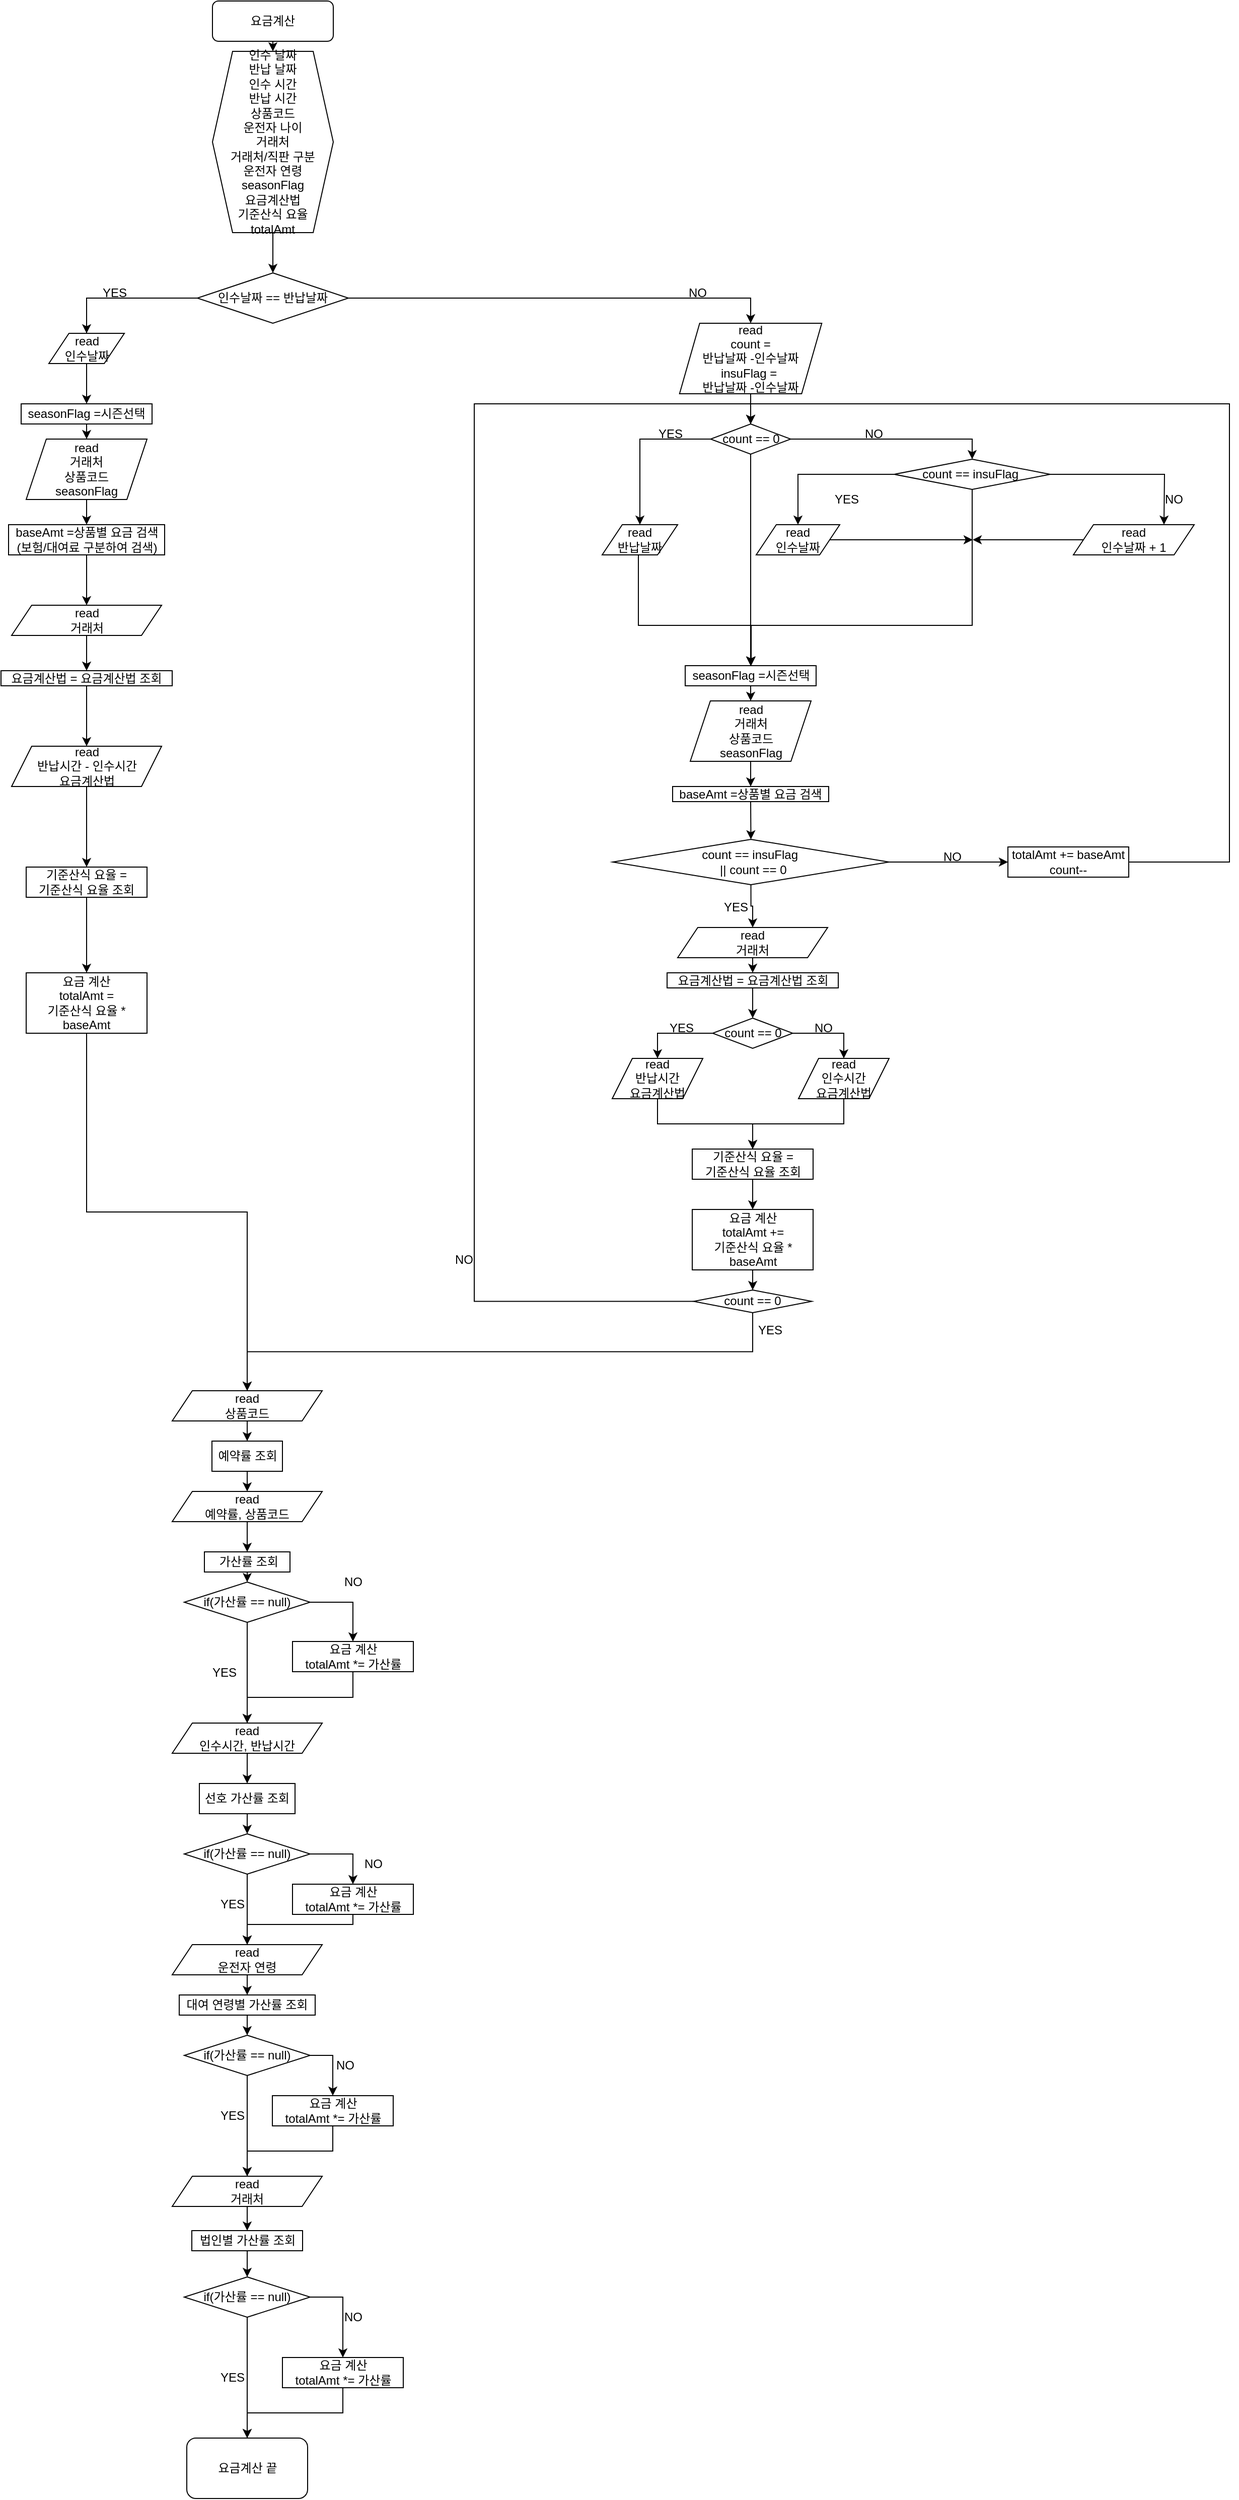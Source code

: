 <mxfile version="14.6.9" type="github">
  <diagram id="C5RBs43oDa-KdzZeNtuy" name="Page-1">
    <mxGraphModel dx="1422" dy="762" grid="1" gridSize="10" guides="1" tooltips="1" connect="1" arrows="1" fold="1" page="1" pageScale="1" pageWidth="827" pageHeight="1169" math="0" shadow="0">
      <root>
        <mxCell id="WIyWlLk6GJQsqaUBKTNV-0" />
        <mxCell id="WIyWlLk6GJQsqaUBKTNV-1" parent="WIyWlLk6GJQsqaUBKTNV-0" />
        <mxCell id="CEHg5lTLm4kWdgyplVmB-1" style="edgeStyle=orthogonalEdgeStyle;rounded=0;orthogonalLoop=1;jettySize=auto;html=1;exitX=0.5;exitY=1;exitDx=0;exitDy=0;entryX=0.5;entryY=0;entryDx=0;entryDy=0;" parent="WIyWlLk6GJQsqaUBKTNV-1" source="WIyWlLk6GJQsqaUBKTNV-3" target="CEHg5lTLm4kWdgyplVmB-0" edge="1">
          <mxGeometry relative="1" as="geometry" />
        </mxCell>
        <mxCell id="WIyWlLk6GJQsqaUBKTNV-3" value="요금계산" style="rounded=1;whiteSpace=wrap;html=1;fontSize=12;glass=0;strokeWidth=1;shadow=0;" parent="WIyWlLk6GJQsqaUBKTNV-1" vertex="1">
          <mxGeometry x="330" y="80" width="120" height="40" as="geometry" />
        </mxCell>
        <mxCell id="CEHg5lTLm4kWdgyplVmB-4" style="edgeStyle=orthogonalEdgeStyle;rounded=0;orthogonalLoop=1;jettySize=auto;html=1;exitX=0.5;exitY=1;exitDx=0;exitDy=0;entryX=0.5;entryY=0;entryDx=0;entryDy=0;" parent="WIyWlLk6GJQsqaUBKTNV-1" source="CEHg5lTLm4kWdgyplVmB-0" target="CEHg5lTLm4kWdgyplVmB-3" edge="1">
          <mxGeometry relative="1" as="geometry" />
        </mxCell>
        <mxCell id="CEHg5lTLm4kWdgyplVmB-0" value="인수 날짜&lt;br&gt;반납 날짜&lt;br&gt;인수 시간&lt;br&gt;반납 시간&lt;br&gt;상품코드&lt;br&gt;운전자 나이&lt;br&gt;거래처&lt;br&gt;거래처/직판 구분&lt;br&gt;운전자 연령&lt;br&gt;seasonFlag&lt;br&gt;요금계산법&lt;br&gt;기준산식 요율&lt;br&gt;totalAmt" style="shape=hexagon;perimeter=hexagonPerimeter2;whiteSpace=wrap;html=1;fixedSize=1;" parent="WIyWlLk6GJQsqaUBKTNV-1" vertex="1">
          <mxGeometry x="330" y="130" width="120" height="180" as="geometry" />
        </mxCell>
        <mxCell id="CEHg5lTLm4kWdgyplVmB-15" style="edgeStyle=orthogonalEdgeStyle;rounded=0;orthogonalLoop=1;jettySize=auto;html=1;exitX=0;exitY=0.5;exitDx=0;exitDy=0;entryX=0.5;entryY=0;entryDx=0;entryDy=0;" parent="WIyWlLk6GJQsqaUBKTNV-1" source="CEHg5lTLm4kWdgyplVmB-3" target="CEHg5lTLm4kWdgyplVmB-12" edge="1">
          <mxGeometry relative="1" as="geometry">
            <mxPoint x="210" y="420" as="targetPoint" />
            <Array as="points">
              <mxPoint x="205" y="375" />
              <mxPoint x="205" y="430" />
            </Array>
          </mxGeometry>
        </mxCell>
        <mxCell id="CEHg5lTLm4kWdgyplVmB-105" style="edgeStyle=orthogonalEdgeStyle;rounded=0;orthogonalLoop=1;jettySize=auto;html=1;exitX=0;exitY=0.5;exitDx=0;exitDy=0;entryX=0.5;entryY=0;entryDx=0;entryDy=0;" parent="WIyWlLk6GJQsqaUBKTNV-1" source="CEHg5lTLm4kWdgyplVmB-3" target="CEHg5lTLm4kWdgyplVmB-12" edge="1">
          <mxGeometry relative="1" as="geometry" />
        </mxCell>
        <mxCell id="CEHg5lTLm4kWdgyplVmB-236" style="edgeStyle=orthogonalEdgeStyle;rounded=0;orthogonalLoop=1;jettySize=auto;html=1;exitX=1;exitY=0.5;exitDx=0;exitDy=0;entryX=0.5;entryY=0;entryDx=0;entryDy=0;" parent="WIyWlLk6GJQsqaUBKTNV-1" source="CEHg5lTLm4kWdgyplVmB-3" target="CEHg5lTLm4kWdgyplVmB-111" edge="1">
          <mxGeometry relative="1" as="geometry" />
        </mxCell>
        <mxCell id="CEHg5lTLm4kWdgyplVmB-3" value="인수날짜 == 반납날짜" style="rhombus;whiteSpace=wrap;html=1;" parent="WIyWlLk6GJQsqaUBKTNV-1" vertex="1">
          <mxGeometry x="315" y="350" width="150" height="50" as="geometry" />
        </mxCell>
        <mxCell id="CEHg5lTLm4kWdgyplVmB-11" style="edgeStyle=orthogonalEdgeStyle;rounded=0;orthogonalLoop=1;jettySize=auto;html=1;exitX=0.5;exitY=1;exitDx=0;exitDy=0;entryX=0.5;entryY=0;entryDx=0;entryDy=0;" parent="WIyWlLk6GJQsqaUBKTNV-1" source="CEHg5lTLm4kWdgyplVmB-7" target="CEHg5lTLm4kWdgyplVmB-8" edge="1">
          <mxGeometry relative="1" as="geometry" />
        </mxCell>
        <mxCell id="CEHg5lTLm4kWdgyplVmB-7" value="read&lt;br&gt;거래처&lt;br&gt;상품코드&lt;br&gt;seasonFlag" style="shape=parallelogram;perimeter=parallelogramPerimeter;whiteSpace=wrap;html=1;fixedSize=1;" parent="WIyWlLk6GJQsqaUBKTNV-1" vertex="1">
          <mxGeometry x="145" y="515" width="120" height="60" as="geometry" />
        </mxCell>
        <mxCell id="CEHg5lTLm4kWdgyplVmB-23" style="edgeStyle=orthogonalEdgeStyle;rounded=0;orthogonalLoop=1;jettySize=auto;html=1;exitX=0.5;exitY=1;exitDx=0;exitDy=0;entryX=0.5;entryY=0;entryDx=0;entryDy=0;" parent="WIyWlLk6GJQsqaUBKTNV-1" source="CEHg5lTLm4kWdgyplVmB-8" target="CEHg5lTLm4kWdgyplVmB-21" edge="1">
          <mxGeometry relative="1" as="geometry" />
        </mxCell>
        <mxCell id="CEHg5lTLm4kWdgyplVmB-8" value="baseAmt =상품별 요금 검색(보험/대여료 구분하여 검색)" style="rounded=0;whiteSpace=wrap;html=1;" parent="WIyWlLk6GJQsqaUBKTNV-1" vertex="1">
          <mxGeometry x="127.5" y="600" width="155" height="30" as="geometry" />
        </mxCell>
        <mxCell id="CEHg5lTLm4kWdgyplVmB-16" style="edgeStyle=orthogonalEdgeStyle;rounded=0;orthogonalLoop=1;jettySize=auto;html=1;exitX=0.5;exitY=1;exitDx=0;exitDy=0;entryX=0.5;entryY=0;entryDx=0;entryDy=0;" parent="WIyWlLk6GJQsqaUBKTNV-1" source="CEHg5lTLm4kWdgyplVmB-12" target="CEHg5lTLm4kWdgyplVmB-13" edge="1">
          <mxGeometry relative="1" as="geometry" />
        </mxCell>
        <mxCell id="CEHg5lTLm4kWdgyplVmB-12" value="read&lt;br&gt;인수날짜" style="shape=parallelogram;perimeter=parallelogramPerimeter;whiteSpace=wrap;html=1;fixedSize=1;" parent="WIyWlLk6GJQsqaUBKTNV-1" vertex="1">
          <mxGeometry x="167.5" y="410" width="75" height="30" as="geometry" />
        </mxCell>
        <mxCell id="CEHg5lTLm4kWdgyplVmB-17" style="edgeStyle=orthogonalEdgeStyle;rounded=0;orthogonalLoop=1;jettySize=auto;html=1;exitX=0.5;exitY=1;exitDx=0;exitDy=0;entryX=0.5;entryY=0;entryDx=0;entryDy=0;" parent="WIyWlLk6GJQsqaUBKTNV-1" source="CEHg5lTLm4kWdgyplVmB-13" target="CEHg5lTLm4kWdgyplVmB-7" edge="1">
          <mxGeometry relative="1" as="geometry" />
        </mxCell>
        <mxCell id="CEHg5lTLm4kWdgyplVmB-13" value="seasonFlag =시즌선택" style="rounded=0;whiteSpace=wrap;html=1;" parent="WIyWlLk6GJQsqaUBKTNV-1" vertex="1">
          <mxGeometry x="140" y="480" width="130" height="20" as="geometry" />
        </mxCell>
        <mxCell id="CEHg5lTLm4kWdgyplVmB-18" value="YES" style="text;html=1;strokeColor=none;fillColor=none;align=center;verticalAlign=middle;whiteSpace=wrap;rounded=0;" parent="WIyWlLk6GJQsqaUBKTNV-1" vertex="1">
          <mxGeometry x="212.5" y="360" width="40" height="20" as="geometry" />
        </mxCell>
        <mxCell id="CEHg5lTLm4kWdgyplVmB-28" style="edgeStyle=orthogonalEdgeStyle;rounded=0;orthogonalLoop=1;jettySize=auto;html=1;exitX=0.5;exitY=1;exitDx=0;exitDy=0;entryX=0.5;entryY=0;entryDx=0;entryDy=0;" parent="WIyWlLk6GJQsqaUBKTNV-1" source="CEHg5lTLm4kWdgyplVmB-20" target="CEHg5lTLm4kWdgyplVmB-27" edge="1">
          <mxGeometry relative="1" as="geometry" />
        </mxCell>
        <mxCell id="CEHg5lTLm4kWdgyplVmB-20" value="read&lt;br&gt;반납시간 - 인수시간&lt;br&gt;요금계산법" style="shape=parallelogram;perimeter=parallelogramPerimeter;whiteSpace=wrap;html=1;fixedSize=1;" parent="WIyWlLk6GJQsqaUBKTNV-1" vertex="1">
          <mxGeometry x="130.5" y="820" width="149" height="40" as="geometry" />
        </mxCell>
        <mxCell id="CEHg5lTLm4kWdgyplVmB-25" style="edgeStyle=orthogonalEdgeStyle;rounded=0;orthogonalLoop=1;jettySize=auto;html=1;exitX=0.5;exitY=1;exitDx=0;exitDy=0;entryX=0.5;entryY=0;entryDx=0;entryDy=0;" parent="WIyWlLk6GJQsqaUBKTNV-1" source="CEHg5lTLm4kWdgyplVmB-21" target="CEHg5lTLm4kWdgyplVmB-22" edge="1">
          <mxGeometry relative="1" as="geometry" />
        </mxCell>
        <mxCell id="CEHg5lTLm4kWdgyplVmB-21" value="read&lt;br&gt;거래처" style="shape=parallelogram;perimeter=parallelogramPerimeter;whiteSpace=wrap;html=1;fixedSize=1;" parent="WIyWlLk6GJQsqaUBKTNV-1" vertex="1">
          <mxGeometry x="130.5" y="680" width="149" height="30" as="geometry" />
        </mxCell>
        <mxCell id="CEHg5lTLm4kWdgyplVmB-26" style="edgeStyle=orthogonalEdgeStyle;rounded=0;orthogonalLoop=1;jettySize=auto;html=1;exitX=0.5;exitY=1;exitDx=0;exitDy=0;entryX=0.5;entryY=0;entryDx=0;entryDy=0;" parent="WIyWlLk6GJQsqaUBKTNV-1" source="CEHg5lTLm4kWdgyplVmB-22" target="CEHg5lTLm4kWdgyplVmB-20" edge="1">
          <mxGeometry relative="1" as="geometry" />
        </mxCell>
        <mxCell id="CEHg5lTLm4kWdgyplVmB-22" value="요금계산법 = 요금계산법 조회" style="rounded=0;whiteSpace=wrap;html=1;" parent="WIyWlLk6GJQsqaUBKTNV-1" vertex="1">
          <mxGeometry x="120" y="745" width="170" height="15" as="geometry" />
        </mxCell>
        <mxCell id="CEHg5lTLm4kWdgyplVmB-30" style="edgeStyle=orthogonalEdgeStyle;rounded=0;orthogonalLoop=1;jettySize=auto;html=1;exitX=0.5;exitY=1;exitDx=0;exitDy=0;entryX=0.5;entryY=0;entryDx=0;entryDy=0;" parent="WIyWlLk6GJQsqaUBKTNV-1" source="CEHg5lTLm4kWdgyplVmB-27" target="CEHg5lTLm4kWdgyplVmB-29" edge="1">
          <mxGeometry relative="1" as="geometry" />
        </mxCell>
        <mxCell id="CEHg5lTLm4kWdgyplVmB-27" value="기준산식 요율 = &lt;br&gt;기준산식 요율 조회" style="rounded=0;whiteSpace=wrap;html=1;" parent="WIyWlLk6GJQsqaUBKTNV-1" vertex="1">
          <mxGeometry x="145" y="940" width="120" height="30" as="geometry" />
        </mxCell>
        <mxCell id="CEHg5lTLm4kWdgyplVmB-240" style="edgeStyle=orthogonalEdgeStyle;rounded=0;orthogonalLoop=1;jettySize=auto;html=1;exitX=0.5;exitY=1;exitDx=0;exitDy=0;entryX=0.5;entryY=0;entryDx=0;entryDy=0;" parent="WIyWlLk6GJQsqaUBKTNV-1" source="CEHg5lTLm4kWdgyplVmB-29" target="CEHg5lTLm4kWdgyplVmB-184" edge="1">
          <mxGeometry relative="1" as="geometry" />
        </mxCell>
        <mxCell id="CEHg5lTLm4kWdgyplVmB-29" value="요금 계산&lt;br&gt;totalAmt =&lt;br&gt;기준산식 요율 * baseAmt" style="rounded=0;whiteSpace=wrap;html=1;" parent="WIyWlLk6GJQsqaUBKTNV-1" vertex="1">
          <mxGeometry x="145" y="1045" width="120" height="60" as="geometry" />
        </mxCell>
        <mxCell id="CEHg5lTLm4kWdgyplVmB-106" style="edgeStyle=orthogonalEdgeStyle;rounded=0;orthogonalLoop=1;jettySize=auto;html=1;exitX=0.5;exitY=1;exitDx=0;exitDy=0;entryX=0.5;entryY=0;entryDx=0;entryDy=0;" parent="WIyWlLk6GJQsqaUBKTNV-1" source="CEHg5lTLm4kWdgyplVmB-107" target="CEHg5lTLm4kWdgyplVmB-109" edge="1">
          <mxGeometry relative="1" as="geometry" />
        </mxCell>
        <mxCell id="CEHg5lTLm4kWdgyplVmB-107" value="read&lt;br&gt;거래처&lt;br&gt;상품코드&lt;br&gt;seasonFlag" style="shape=parallelogram;perimeter=parallelogramPerimeter;whiteSpace=wrap;html=1;fixedSize=1;" parent="WIyWlLk6GJQsqaUBKTNV-1" vertex="1">
          <mxGeometry x="804.5" y="775" width="120" height="60" as="geometry" />
        </mxCell>
        <mxCell id="CEHg5lTLm4kWdgyplVmB-153" style="edgeStyle=orthogonalEdgeStyle;rounded=0;orthogonalLoop=1;jettySize=auto;html=1;exitX=0.5;exitY=1;exitDx=0;exitDy=0;entryX=0.5;entryY=0;entryDx=0;entryDy=0;" parent="WIyWlLk6GJQsqaUBKTNV-1" source="CEHg5lTLm4kWdgyplVmB-109" target="CEHg5lTLm4kWdgyplVmB-152" edge="1">
          <mxGeometry relative="1" as="geometry" />
        </mxCell>
        <mxCell id="CEHg5lTLm4kWdgyplVmB-109" value="baseAmt =상품별 요금 검색&lt;br&gt;" style="rounded=0;whiteSpace=wrap;html=1;" parent="WIyWlLk6GJQsqaUBKTNV-1" vertex="1">
          <mxGeometry x="787" y="860" width="155" height="15" as="geometry" />
        </mxCell>
        <mxCell id="CEHg5lTLm4kWdgyplVmB-110" style="edgeStyle=orthogonalEdgeStyle;rounded=0;orthogonalLoop=1;jettySize=auto;html=1;exitX=0.5;exitY=1;exitDx=0;exitDy=0;entryX=0.5;entryY=0;entryDx=0;entryDy=0;startArrow=none;" parent="WIyWlLk6GJQsqaUBKTNV-1" source="CEHg5lTLm4kWdgyplVmB-124" target="CEHg5lTLm4kWdgyplVmB-113" edge="1">
          <mxGeometry relative="1" as="geometry" />
        </mxCell>
        <mxCell id="CEHg5lTLm4kWdgyplVmB-125" style="edgeStyle=orthogonalEdgeStyle;rounded=0;orthogonalLoop=1;jettySize=auto;html=1;exitX=0.5;exitY=1;exitDx=0;exitDy=0;entryX=0.5;entryY=0;entryDx=0;entryDy=0;" parent="WIyWlLk6GJQsqaUBKTNV-1" source="CEHg5lTLm4kWdgyplVmB-111" target="CEHg5lTLm4kWdgyplVmB-124" edge="1">
          <mxGeometry relative="1" as="geometry" />
        </mxCell>
        <mxCell id="CEHg5lTLm4kWdgyplVmB-111" value="read&lt;br&gt;count =&lt;br&gt;반납날짜 -인수날짜&lt;br&gt;insuFlag =&amp;nbsp;&lt;br&gt;반납날짜 -인수날짜" style="shape=parallelogram;perimeter=parallelogramPerimeter;whiteSpace=wrap;html=1;fixedSize=1;" parent="WIyWlLk6GJQsqaUBKTNV-1" vertex="1">
          <mxGeometry x="793.88" y="400" width="141.25" height="70" as="geometry" />
        </mxCell>
        <mxCell id="CEHg5lTLm4kWdgyplVmB-112" style="edgeStyle=orthogonalEdgeStyle;rounded=0;orthogonalLoop=1;jettySize=auto;html=1;exitX=0.5;exitY=1;exitDx=0;exitDy=0;entryX=0.5;entryY=0;entryDx=0;entryDy=0;" parent="WIyWlLk6GJQsqaUBKTNV-1" source="CEHg5lTLm4kWdgyplVmB-113" target="CEHg5lTLm4kWdgyplVmB-107" edge="1">
          <mxGeometry relative="1" as="geometry" />
        </mxCell>
        <mxCell id="CEHg5lTLm4kWdgyplVmB-113" value="seasonFlag =시즌선택" style="rounded=0;whiteSpace=wrap;html=1;" parent="WIyWlLk6GJQsqaUBKTNV-1" vertex="1">
          <mxGeometry x="799.5" y="740" width="130" height="20" as="geometry" />
        </mxCell>
        <mxCell id="CEHg5lTLm4kWdgyplVmB-116" style="edgeStyle=orthogonalEdgeStyle;rounded=0;orthogonalLoop=1;jettySize=auto;html=1;exitX=0.5;exitY=1;exitDx=0;exitDy=0;entryX=0.5;entryY=0;entryDx=0;entryDy=0;" parent="WIyWlLk6GJQsqaUBKTNV-1" source="CEHg5lTLm4kWdgyplVmB-117" target="CEHg5lTLm4kWdgyplVmB-119" edge="1">
          <mxGeometry relative="1" as="geometry" />
        </mxCell>
        <mxCell id="CEHg5lTLm4kWdgyplVmB-117" value="read&lt;br&gt;거래처" style="shape=parallelogram;perimeter=parallelogramPerimeter;whiteSpace=wrap;html=1;fixedSize=1;" parent="WIyWlLk6GJQsqaUBKTNV-1" vertex="1">
          <mxGeometry x="792.01" y="1000" width="149" height="30" as="geometry" />
        </mxCell>
        <mxCell id="CEHg5lTLm4kWdgyplVmB-162" style="edgeStyle=orthogonalEdgeStyle;rounded=0;orthogonalLoop=1;jettySize=auto;html=1;exitX=0.5;exitY=1;exitDx=0;exitDy=0;entryX=0.5;entryY=0;entryDx=0;entryDy=0;" parent="WIyWlLk6GJQsqaUBKTNV-1" source="CEHg5lTLm4kWdgyplVmB-119" target="CEHg5lTLm4kWdgyplVmB-155" edge="1">
          <mxGeometry relative="1" as="geometry" />
        </mxCell>
        <mxCell id="CEHg5lTLm4kWdgyplVmB-119" value="요금계산법 = 요금계산법 조회" style="rounded=0;whiteSpace=wrap;html=1;" parent="WIyWlLk6GJQsqaUBKTNV-1" vertex="1">
          <mxGeometry x="781.51" y="1045" width="170" height="15" as="geometry" />
        </mxCell>
        <mxCell id="CEHg5lTLm4kWdgyplVmB-120" style="edgeStyle=orthogonalEdgeStyle;rounded=0;orthogonalLoop=1;jettySize=auto;html=1;exitX=0.5;exitY=1;exitDx=0;exitDy=0;entryX=0.5;entryY=0;entryDx=0;entryDy=0;" parent="WIyWlLk6GJQsqaUBKTNV-1" source="CEHg5lTLm4kWdgyplVmB-121" target="CEHg5lTLm4kWdgyplVmB-122" edge="1">
          <mxGeometry relative="1" as="geometry" />
        </mxCell>
        <mxCell id="CEHg5lTLm4kWdgyplVmB-121" value="기준산식 요율 = &lt;br&gt;기준산식 요율 조회" style="rounded=0;whiteSpace=wrap;html=1;" parent="WIyWlLk6GJQsqaUBKTNV-1" vertex="1">
          <mxGeometry x="806.51" y="1220" width="120" height="30" as="geometry" />
        </mxCell>
        <mxCell id="CEHg5lTLm4kWdgyplVmB-177" style="edgeStyle=orthogonalEdgeStyle;rounded=0;orthogonalLoop=1;jettySize=auto;html=1;exitX=0.5;exitY=1;exitDx=0;exitDy=0;entryX=0.5;entryY=0;entryDx=0;entryDy=0;" parent="WIyWlLk6GJQsqaUBKTNV-1" source="CEHg5lTLm4kWdgyplVmB-122" target="CEHg5lTLm4kWdgyplVmB-170" edge="1">
          <mxGeometry relative="1" as="geometry" />
        </mxCell>
        <mxCell id="CEHg5lTLm4kWdgyplVmB-122" value="요금 계산&lt;br&gt;totalAmt +=&lt;br&gt;기준산식 요율 * baseAmt" style="rounded=0;whiteSpace=wrap;html=1;" parent="WIyWlLk6GJQsqaUBKTNV-1" vertex="1">
          <mxGeometry x="806.51" y="1280" width="120" height="60" as="geometry" />
        </mxCell>
        <mxCell id="CEHg5lTLm4kWdgyplVmB-129" style="edgeStyle=orthogonalEdgeStyle;rounded=0;orthogonalLoop=1;jettySize=auto;html=1;exitX=0;exitY=0.5;exitDx=0;exitDy=0;" parent="WIyWlLk6GJQsqaUBKTNV-1" source="CEHg5lTLm4kWdgyplVmB-124" target="CEHg5lTLm4kWdgyplVmB-128" edge="1">
          <mxGeometry relative="1" as="geometry" />
        </mxCell>
        <mxCell id="CEHg5lTLm4kWdgyplVmB-171" style="edgeStyle=orthogonalEdgeStyle;rounded=0;orthogonalLoop=1;jettySize=auto;html=1;exitX=1;exitY=0.5;exitDx=0;exitDy=0;entryX=0.5;entryY=0;entryDx=0;entryDy=0;" parent="WIyWlLk6GJQsqaUBKTNV-1" source="CEHg5lTLm4kWdgyplVmB-124" target="CEHg5lTLm4kWdgyplVmB-137" edge="1">
          <mxGeometry relative="1" as="geometry" />
        </mxCell>
        <mxCell id="CEHg5lTLm4kWdgyplVmB-124" value="count == 0" style="rhombus;whiteSpace=wrap;html=1;" parent="WIyWlLk6GJQsqaUBKTNV-1" vertex="1">
          <mxGeometry x="824.75" y="500" width="79.5" height="30" as="geometry" />
        </mxCell>
        <mxCell id="CEHg5lTLm4kWdgyplVmB-126" value="" style="edgeStyle=orthogonalEdgeStyle;rounded=0;orthogonalLoop=1;jettySize=auto;html=1;exitX=0.5;exitY=1;exitDx=0;exitDy=0;entryX=0.5;entryY=0;entryDx=0;entryDy=0;endArrow=none;" parent="WIyWlLk6GJQsqaUBKTNV-1" source="CEHg5lTLm4kWdgyplVmB-111" target="CEHg5lTLm4kWdgyplVmB-124" edge="1">
          <mxGeometry relative="1" as="geometry">
            <mxPoint x="864.505" y="470" as="sourcePoint" />
            <mxPoint x="864.5" y="600" as="targetPoint" />
          </mxGeometry>
        </mxCell>
        <mxCell id="CEHg5lTLm4kWdgyplVmB-135" style="edgeStyle=orthogonalEdgeStyle;rounded=0;orthogonalLoop=1;jettySize=auto;html=1;exitX=0.5;exitY=1;exitDx=0;exitDy=0;entryX=0.5;entryY=0;entryDx=0;entryDy=0;" parent="WIyWlLk6GJQsqaUBKTNV-1" source="CEHg5lTLm4kWdgyplVmB-128" target="CEHg5lTLm4kWdgyplVmB-113" edge="1">
          <mxGeometry relative="1" as="geometry">
            <Array as="points">
              <mxPoint x="753" y="700" />
              <mxPoint x="865" y="700" />
            </Array>
          </mxGeometry>
        </mxCell>
        <mxCell id="CEHg5lTLm4kWdgyplVmB-128" value="read&lt;br&gt;반납날짜" style="shape=parallelogram;perimeter=parallelogramPerimeter;whiteSpace=wrap;html=1;fixedSize=1;" parent="WIyWlLk6GJQsqaUBKTNV-1" vertex="1">
          <mxGeometry x="717.01" y="600" width="75" height="30" as="geometry" />
        </mxCell>
        <mxCell id="CEHg5lTLm4kWdgyplVmB-131" value="YES" style="text;html=1;strokeColor=none;fillColor=none;align=center;verticalAlign=middle;whiteSpace=wrap;rounded=0;" parent="WIyWlLk6GJQsqaUBKTNV-1" vertex="1">
          <mxGeometry x="764.5" y="500" width="40" height="20" as="geometry" />
        </mxCell>
        <mxCell id="CEHg5lTLm4kWdgyplVmB-132" value="NO" style="text;html=1;strokeColor=none;fillColor=none;align=center;verticalAlign=middle;whiteSpace=wrap;rounded=0;" parent="WIyWlLk6GJQsqaUBKTNV-1" vertex="1">
          <mxGeometry x="967" y="500" width="40" height="20" as="geometry" />
        </mxCell>
        <mxCell id="CEHg5lTLm4kWdgyplVmB-141" style="edgeStyle=orthogonalEdgeStyle;rounded=0;orthogonalLoop=1;jettySize=auto;html=1;exitX=1;exitY=0.5;exitDx=0;exitDy=0;entryX=0.5;entryY=0;entryDx=0;entryDy=0;" parent="WIyWlLk6GJQsqaUBKTNV-1" source="CEHg5lTLm4kWdgyplVmB-137" edge="1">
          <mxGeometry relative="1" as="geometry">
            <mxPoint x="1275" y="600" as="targetPoint" />
          </mxGeometry>
        </mxCell>
        <mxCell id="CEHg5lTLm4kWdgyplVmB-172" style="edgeStyle=orthogonalEdgeStyle;rounded=0;orthogonalLoop=1;jettySize=auto;html=1;exitX=0.5;exitY=1;exitDx=0;exitDy=0;" parent="WIyWlLk6GJQsqaUBKTNV-1" source="CEHg5lTLm4kWdgyplVmB-137" target="CEHg5lTLm4kWdgyplVmB-113" edge="1">
          <mxGeometry relative="1" as="geometry">
            <Array as="points">
              <mxPoint x="1085" y="700" />
              <mxPoint x="865" y="700" />
            </Array>
          </mxGeometry>
        </mxCell>
        <mxCell id="CEHg5lTLm4kWdgyplVmB-173" style="edgeStyle=orthogonalEdgeStyle;rounded=0;orthogonalLoop=1;jettySize=auto;html=1;exitX=0;exitY=0.5;exitDx=0;exitDy=0;entryX=0.5;entryY=0;entryDx=0;entryDy=0;" parent="WIyWlLk6GJQsqaUBKTNV-1" source="CEHg5lTLm4kWdgyplVmB-137" target="CEHg5lTLm4kWdgyplVmB-138" edge="1">
          <mxGeometry relative="1" as="geometry" />
        </mxCell>
        <mxCell id="CEHg5lTLm4kWdgyplVmB-137" value="count == insuFlag&amp;nbsp;" style="rhombus;whiteSpace=wrap;html=1;" parent="WIyWlLk6GJQsqaUBKTNV-1" vertex="1">
          <mxGeometry x="1007" y="535" width="155" height="30" as="geometry" />
        </mxCell>
        <mxCell id="CEHg5lTLm4kWdgyplVmB-148" style="edgeStyle=orthogonalEdgeStyle;rounded=0;orthogonalLoop=1;jettySize=auto;html=1;" parent="WIyWlLk6GJQsqaUBKTNV-1" source="CEHg5lTLm4kWdgyplVmB-138" edge="1">
          <mxGeometry relative="1" as="geometry">
            <mxPoint x="1085" y="615" as="targetPoint" />
          </mxGeometry>
        </mxCell>
        <mxCell id="CEHg5lTLm4kWdgyplVmB-138" value="read&lt;br&gt;인수날짜" style="shape=parallelogram;perimeter=parallelogramPerimeter;whiteSpace=wrap;html=1;fixedSize=1;" parent="WIyWlLk6GJQsqaUBKTNV-1" vertex="1">
          <mxGeometry x="870" y="600" width="83" height="30" as="geometry" />
        </mxCell>
        <mxCell id="CEHg5lTLm4kWdgyplVmB-149" style="edgeStyle=orthogonalEdgeStyle;rounded=0;orthogonalLoop=1;jettySize=auto;html=1;" parent="WIyWlLk6GJQsqaUBKTNV-1" edge="1">
          <mxGeometry relative="1" as="geometry">
            <mxPoint x="1085" y="615" as="targetPoint" />
            <mxPoint x="1225" y="615" as="sourcePoint" />
          </mxGeometry>
        </mxCell>
        <mxCell id="CEHg5lTLm4kWdgyplVmB-140" value="read&lt;br&gt;인수날짜 + 1" style="shape=parallelogram;perimeter=parallelogramPerimeter;whiteSpace=wrap;html=1;fixedSize=1;" parent="WIyWlLk6GJQsqaUBKTNV-1" vertex="1">
          <mxGeometry x="1185" y="600" width="120" height="30" as="geometry" />
        </mxCell>
        <mxCell id="CEHg5lTLm4kWdgyplVmB-142" value="YES" style="text;html=1;strokeColor=none;fillColor=none;align=center;verticalAlign=middle;whiteSpace=wrap;rounded=0;" parent="WIyWlLk6GJQsqaUBKTNV-1" vertex="1">
          <mxGeometry x="939.5" y="565" width="40" height="20" as="geometry" />
        </mxCell>
        <mxCell id="CEHg5lTLm4kWdgyplVmB-143" value="NO" style="text;html=1;strokeColor=none;fillColor=none;align=center;verticalAlign=middle;whiteSpace=wrap;rounded=0;" parent="WIyWlLk6GJQsqaUBKTNV-1" vertex="1">
          <mxGeometry x="1265" y="565" width="40" height="20" as="geometry" />
        </mxCell>
        <mxCell id="CEHg5lTLm4kWdgyplVmB-157" style="edgeStyle=orthogonalEdgeStyle;rounded=0;orthogonalLoop=1;jettySize=auto;html=1;exitX=1;exitY=0.5;exitDx=0;exitDy=0;" parent="WIyWlLk6GJQsqaUBKTNV-1" source="CEHg5lTLm4kWdgyplVmB-152" target="CEHg5lTLm4kWdgyplVmB-154" edge="1">
          <mxGeometry relative="1" as="geometry" />
        </mxCell>
        <mxCell id="CEHg5lTLm4kWdgyplVmB-175" style="edgeStyle=orthogonalEdgeStyle;rounded=0;orthogonalLoop=1;jettySize=auto;html=1;exitX=0.5;exitY=1;exitDx=0;exitDy=0;entryX=0.5;entryY=0;entryDx=0;entryDy=0;" parent="WIyWlLk6GJQsqaUBKTNV-1" source="CEHg5lTLm4kWdgyplVmB-152" target="CEHg5lTLm4kWdgyplVmB-117" edge="1">
          <mxGeometry relative="1" as="geometry" />
        </mxCell>
        <mxCell id="CEHg5lTLm4kWdgyplVmB-152" value="count == insuFlag&amp;nbsp;&lt;br&gt;&amp;nbsp;|| count == 0" style="rhombus;whiteSpace=wrap;html=1;" parent="WIyWlLk6GJQsqaUBKTNV-1" vertex="1">
          <mxGeometry x="727.51" y="912.5" width="274.5" height="45" as="geometry" />
        </mxCell>
        <mxCell id="CEHg5lTLm4kWdgyplVmB-174" style="edgeStyle=orthogonalEdgeStyle;rounded=0;orthogonalLoop=1;jettySize=auto;html=1;exitX=1;exitY=0.5;exitDx=0;exitDy=0;entryX=0.5;entryY=0;entryDx=0;entryDy=0;" parent="WIyWlLk6GJQsqaUBKTNV-1" source="CEHg5lTLm4kWdgyplVmB-154" target="CEHg5lTLm4kWdgyplVmB-124" edge="1">
          <mxGeometry relative="1" as="geometry">
            <Array as="points">
              <mxPoint x="1340" y="935" />
              <mxPoint x="1340" y="480" />
              <mxPoint x="865" y="480" />
            </Array>
          </mxGeometry>
        </mxCell>
        <mxCell id="CEHg5lTLm4kWdgyplVmB-154" value="totalAmt += baseAmt&lt;br&gt;count--" style="rounded=0;whiteSpace=wrap;html=1;" parent="WIyWlLk6GJQsqaUBKTNV-1" vertex="1">
          <mxGeometry x="1120" y="920" width="120" height="30" as="geometry" />
        </mxCell>
        <mxCell id="CEHg5lTLm4kWdgyplVmB-166" style="edgeStyle=orthogonalEdgeStyle;rounded=0;orthogonalLoop=1;jettySize=auto;html=1;exitX=1;exitY=0.5;exitDx=0;exitDy=0;" parent="WIyWlLk6GJQsqaUBKTNV-1" source="CEHg5lTLm4kWdgyplVmB-155" target="CEHg5lTLm4kWdgyplVmB-165" edge="1">
          <mxGeometry relative="1" as="geometry" />
        </mxCell>
        <mxCell id="CEHg5lTLm4kWdgyplVmB-167" style="edgeStyle=orthogonalEdgeStyle;rounded=0;orthogonalLoop=1;jettySize=auto;html=1;exitX=0;exitY=0.5;exitDx=0;exitDy=0;" parent="WIyWlLk6GJQsqaUBKTNV-1" source="CEHg5lTLm4kWdgyplVmB-155" target="CEHg5lTLm4kWdgyplVmB-163" edge="1">
          <mxGeometry relative="1" as="geometry" />
        </mxCell>
        <mxCell id="CEHg5lTLm4kWdgyplVmB-155" value="count == 0" style="rhombus;whiteSpace=wrap;html=1;" parent="WIyWlLk6GJQsqaUBKTNV-1" vertex="1">
          <mxGeometry x="826.76" y="1090" width="79.5" height="30" as="geometry" />
        </mxCell>
        <mxCell id="CEHg5lTLm4kWdgyplVmB-158" value="NO" style="text;html=1;strokeColor=none;fillColor=none;align=center;verticalAlign=middle;whiteSpace=wrap;rounded=0;" parent="WIyWlLk6GJQsqaUBKTNV-1" vertex="1">
          <mxGeometry x="1045" y="920" width="40" height="20" as="geometry" />
        </mxCell>
        <mxCell id="CEHg5lTLm4kWdgyplVmB-159" value="YES" style="text;html=1;strokeColor=none;fillColor=none;align=center;verticalAlign=middle;whiteSpace=wrap;rounded=0;" parent="WIyWlLk6GJQsqaUBKTNV-1" vertex="1">
          <mxGeometry x="830" y="970" width="40" height="20" as="geometry" />
        </mxCell>
        <mxCell id="CEHg5lTLm4kWdgyplVmB-169" style="edgeStyle=orthogonalEdgeStyle;rounded=0;orthogonalLoop=1;jettySize=auto;html=1;exitX=0.5;exitY=1;exitDx=0;exitDy=0;" parent="WIyWlLk6GJQsqaUBKTNV-1" source="CEHg5lTLm4kWdgyplVmB-163" target="CEHg5lTLm4kWdgyplVmB-121" edge="1">
          <mxGeometry relative="1" as="geometry" />
        </mxCell>
        <mxCell id="CEHg5lTLm4kWdgyplVmB-163" value="read&lt;br&gt;반납시간&lt;br&gt;요금계산법" style="shape=parallelogram;perimeter=parallelogramPerimeter;whiteSpace=wrap;html=1;fixedSize=1;" parent="WIyWlLk6GJQsqaUBKTNV-1" vertex="1">
          <mxGeometry x="727.01" y="1130" width="90" height="40" as="geometry" />
        </mxCell>
        <mxCell id="CEHg5lTLm4kWdgyplVmB-168" style="edgeStyle=orthogonalEdgeStyle;rounded=0;orthogonalLoop=1;jettySize=auto;html=1;exitX=0.5;exitY=1;exitDx=0;exitDy=0;" parent="WIyWlLk6GJQsqaUBKTNV-1" source="CEHg5lTLm4kWdgyplVmB-165" target="CEHg5lTLm4kWdgyplVmB-121" edge="1">
          <mxGeometry relative="1" as="geometry" />
        </mxCell>
        <mxCell id="CEHg5lTLm4kWdgyplVmB-165" value="read&lt;br&gt;인수시간&lt;br&gt;요금계산법" style="shape=parallelogram;perimeter=parallelogramPerimeter;whiteSpace=wrap;html=1;fixedSize=1;" parent="WIyWlLk6GJQsqaUBKTNV-1" vertex="1">
          <mxGeometry x="912.01" y="1130" width="90" height="40" as="geometry" />
        </mxCell>
        <mxCell id="CEHg5lTLm4kWdgyplVmB-178" style="edgeStyle=orthogonalEdgeStyle;rounded=0;orthogonalLoop=1;jettySize=auto;html=1;exitX=0;exitY=0.5;exitDx=0;exitDy=0;entryX=0.5;entryY=0;entryDx=0;entryDy=0;" parent="WIyWlLk6GJQsqaUBKTNV-1" source="CEHg5lTLm4kWdgyplVmB-170" target="CEHg5lTLm4kWdgyplVmB-124" edge="1">
          <mxGeometry relative="1" as="geometry">
            <Array as="points">
              <mxPoint x="590" y="1371" />
              <mxPoint x="590" y="480" />
              <mxPoint x="865" y="480" />
            </Array>
          </mxGeometry>
        </mxCell>
        <mxCell id="CEHg5lTLm4kWdgyplVmB-230" style="edgeStyle=orthogonalEdgeStyle;rounded=0;orthogonalLoop=1;jettySize=auto;html=1;exitX=0.5;exitY=1;exitDx=0;exitDy=0;entryX=0.5;entryY=0;entryDx=0;entryDy=0;" parent="WIyWlLk6GJQsqaUBKTNV-1" source="CEHg5lTLm4kWdgyplVmB-170" target="CEHg5lTLm4kWdgyplVmB-184" edge="1">
          <mxGeometry relative="1" as="geometry" />
        </mxCell>
        <mxCell id="CEHg5lTLm4kWdgyplVmB-170" value="count == 0" style="rhombus;whiteSpace=wrap;html=1;" parent="WIyWlLk6GJQsqaUBKTNV-1" vertex="1">
          <mxGeometry x="807.86" y="1360" width="117.3" height="22.5" as="geometry" />
        </mxCell>
        <mxCell id="CEHg5lTLm4kWdgyplVmB-179" value="NO" style="text;html=1;strokeColor=none;fillColor=none;align=center;verticalAlign=middle;whiteSpace=wrap;rounded=0;" parent="WIyWlLk6GJQsqaUBKTNV-1" vertex="1">
          <mxGeometry x="560" y="1320" width="40" height="20" as="geometry" />
        </mxCell>
        <mxCell id="CEHg5lTLm4kWdgyplVmB-180" value="YES" style="text;html=1;strokeColor=none;fillColor=none;align=center;verticalAlign=middle;whiteSpace=wrap;rounded=0;" parent="WIyWlLk6GJQsqaUBKTNV-1" vertex="1">
          <mxGeometry x="776.39" y="1090" width="40" height="20" as="geometry" />
        </mxCell>
        <mxCell id="CEHg5lTLm4kWdgyplVmB-181" value="NO" style="text;html=1;strokeColor=none;fillColor=none;align=center;verticalAlign=middle;whiteSpace=wrap;rounded=0;" parent="WIyWlLk6GJQsqaUBKTNV-1" vertex="1">
          <mxGeometry x="916.64" y="1090" width="40" height="20" as="geometry" />
        </mxCell>
        <mxCell id="CEHg5lTLm4kWdgyplVmB-182" value="요금계산 끝" style="rounded=1;whiteSpace=wrap;html=1;" parent="WIyWlLk6GJQsqaUBKTNV-1" vertex="1">
          <mxGeometry x="304.5" y="2500" width="120" height="60" as="geometry" />
        </mxCell>
        <mxCell id="CEHg5lTLm4kWdgyplVmB-183" style="edgeStyle=orthogonalEdgeStyle;rounded=0;orthogonalLoop=1;jettySize=auto;html=1;exitX=0.5;exitY=1;exitDx=0;exitDy=0;entryX=0.5;entryY=0;entryDx=0;entryDy=0;" parent="WIyWlLk6GJQsqaUBKTNV-1" target="CEHg5lTLm4kWdgyplVmB-186" edge="1">
          <mxGeometry relative="1" as="geometry">
            <mxPoint x="364.5" y="1490" as="sourcePoint" />
          </mxGeometry>
        </mxCell>
        <mxCell id="CEHg5lTLm4kWdgyplVmB-184" value="read&lt;br&gt;상품코드" style="shape=parallelogram;perimeter=parallelogramPerimeter;whiteSpace=wrap;html=1;fixedSize=1;" parent="WIyWlLk6GJQsqaUBKTNV-1" vertex="1">
          <mxGeometry x="290" y="1460" width="149" height="30" as="geometry" />
        </mxCell>
        <mxCell id="CEHg5lTLm4kWdgyplVmB-185" style="edgeStyle=orthogonalEdgeStyle;rounded=0;orthogonalLoop=1;jettySize=auto;html=1;exitX=0.5;exitY=1;exitDx=0;exitDy=0;entryX=0.5;entryY=0;entryDx=0;entryDy=0;" parent="WIyWlLk6GJQsqaUBKTNV-1" source="CEHg5lTLm4kWdgyplVmB-186" target="CEHg5lTLm4kWdgyplVmB-196" edge="1">
          <mxGeometry relative="1" as="geometry" />
        </mxCell>
        <mxCell id="CEHg5lTLm4kWdgyplVmB-186" value="예약률 조회" style="rounded=0;whiteSpace=wrap;html=1;" parent="WIyWlLk6GJQsqaUBKTNV-1" vertex="1">
          <mxGeometry x="329.5" y="1510" width="70" height="30" as="geometry" />
        </mxCell>
        <mxCell id="CEHg5lTLm4kWdgyplVmB-187" style="edgeStyle=orthogonalEdgeStyle;rounded=0;orthogonalLoop=1;jettySize=auto;html=1;exitX=0.5;exitY=1;exitDx=0;exitDy=0;entryX=0.5;entryY=0;entryDx=0;entryDy=0;" parent="WIyWlLk6GJQsqaUBKTNV-1" source="CEHg5lTLm4kWdgyplVmB-188" target="CEHg5lTLm4kWdgyplVmB-201" edge="1">
          <mxGeometry relative="1" as="geometry" />
        </mxCell>
        <mxCell id="CEHg5lTLm4kWdgyplVmB-188" value="&amp;nbsp;가산률 조회" style="rounded=0;whiteSpace=wrap;html=1;" parent="WIyWlLk6GJQsqaUBKTNV-1" vertex="1">
          <mxGeometry x="322" y="1620" width="85" height="20" as="geometry" />
        </mxCell>
        <mxCell id="CEHg5lTLm4kWdgyplVmB-189" style="edgeStyle=orthogonalEdgeStyle;rounded=0;orthogonalLoop=1;jettySize=auto;html=1;exitX=0.5;exitY=1;exitDx=0;exitDy=0;entryX=0.5;entryY=0;entryDx=0;entryDy=0;" parent="WIyWlLk6GJQsqaUBKTNV-1" source="CEHg5lTLm4kWdgyplVmB-190" target="CEHg5lTLm4kWdgyplVmB-192" edge="1">
          <mxGeometry relative="1" as="geometry" />
        </mxCell>
        <mxCell id="CEHg5lTLm4kWdgyplVmB-190" value="read&lt;br&gt;인수시간, 반납시간" style="shape=parallelogram;perimeter=parallelogramPerimeter;whiteSpace=wrap;html=1;fixedSize=1;" parent="WIyWlLk6GJQsqaUBKTNV-1" vertex="1">
          <mxGeometry x="290" y="1790" width="149" height="30" as="geometry" />
        </mxCell>
        <mxCell id="CEHg5lTLm4kWdgyplVmB-191" style="edgeStyle=orthogonalEdgeStyle;rounded=0;orthogonalLoop=1;jettySize=auto;html=1;exitX=0.5;exitY=1;exitDx=0;exitDy=0;entryX=0.5;entryY=0;entryDx=0;entryDy=0;" parent="WIyWlLk6GJQsqaUBKTNV-1" source="CEHg5lTLm4kWdgyplVmB-192" target="CEHg5lTLm4kWdgyplVmB-206" edge="1">
          <mxGeometry relative="1" as="geometry" />
        </mxCell>
        <mxCell id="CEHg5lTLm4kWdgyplVmB-192" value="선호 가산률 조회" style="rounded=0;whiteSpace=wrap;html=1;" parent="WIyWlLk6GJQsqaUBKTNV-1" vertex="1">
          <mxGeometry x="317" y="1850" width="95" height="30" as="geometry" />
        </mxCell>
        <mxCell id="CEHg5lTLm4kWdgyplVmB-193" style="edgeStyle=orthogonalEdgeStyle;rounded=0;orthogonalLoop=1;jettySize=auto;html=1;exitX=0.5;exitY=1;exitDx=0;exitDy=0;entryX=0.5;entryY=0;entryDx=0;entryDy=0;" parent="WIyWlLk6GJQsqaUBKTNV-1" source="CEHg5lTLm4kWdgyplVmB-194" target="CEHg5lTLm4kWdgyplVmB-190" edge="1">
          <mxGeometry relative="1" as="geometry" />
        </mxCell>
        <mxCell id="CEHg5lTLm4kWdgyplVmB-194" value="요금 계산&lt;br&gt;totalAmt *= 가산률" style="rounded=0;whiteSpace=wrap;html=1;" parent="WIyWlLk6GJQsqaUBKTNV-1" vertex="1">
          <mxGeometry x="409.5" y="1709" width="120" height="30" as="geometry" />
        </mxCell>
        <mxCell id="CEHg5lTLm4kWdgyplVmB-195" style="edgeStyle=orthogonalEdgeStyle;rounded=0;orthogonalLoop=1;jettySize=auto;html=1;exitX=0.5;exitY=1;exitDx=0;exitDy=0;entryX=0.5;entryY=0;entryDx=0;entryDy=0;" parent="WIyWlLk6GJQsqaUBKTNV-1" source="CEHg5lTLm4kWdgyplVmB-196" target="CEHg5lTLm4kWdgyplVmB-188" edge="1">
          <mxGeometry relative="1" as="geometry" />
        </mxCell>
        <mxCell id="CEHg5lTLm4kWdgyplVmB-196" value="read&lt;br&gt;예약률, 상품코드" style="shape=parallelogram;perimeter=parallelogramPerimeter;whiteSpace=wrap;html=1;fixedSize=1;" parent="WIyWlLk6GJQsqaUBKTNV-1" vertex="1">
          <mxGeometry x="290" y="1560" width="149" height="30" as="geometry" />
        </mxCell>
        <mxCell id="CEHg5lTLm4kWdgyplVmB-197" style="edgeStyle=orthogonalEdgeStyle;rounded=0;orthogonalLoop=1;jettySize=auto;html=1;exitX=0.5;exitY=1;exitDx=0;exitDy=0;entryX=0.5;entryY=0;entryDx=0;entryDy=0;" parent="WIyWlLk6GJQsqaUBKTNV-1" source="CEHg5lTLm4kWdgyplVmB-198" target="CEHg5lTLm4kWdgyplVmB-208" edge="1">
          <mxGeometry relative="1" as="geometry">
            <Array as="points">
              <mxPoint x="469.5" y="1990" />
              <mxPoint x="364.5" y="1990" />
            </Array>
          </mxGeometry>
        </mxCell>
        <mxCell id="CEHg5lTLm4kWdgyplVmB-198" value="요금 계산&lt;br&gt;totalAmt *= 가산률" style="rounded=0;whiteSpace=wrap;html=1;" parent="WIyWlLk6GJQsqaUBKTNV-1" vertex="1">
          <mxGeometry x="409.5" y="1950" width="120" height="30" as="geometry" />
        </mxCell>
        <mxCell id="CEHg5lTLm4kWdgyplVmB-199" style="edgeStyle=orthogonalEdgeStyle;rounded=0;orthogonalLoop=1;jettySize=auto;html=1;exitX=1;exitY=0.5;exitDx=0;exitDy=0;" parent="WIyWlLk6GJQsqaUBKTNV-1" source="CEHg5lTLm4kWdgyplVmB-201" target="CEHg5lTLm4kWdgyplVmB-194" edge="1">
          <mxGeometry relative="1" as="geometry" />
        </mxCell>
        <mxCell id="CEHg5lTLm4kWdgyplVmB-200" style="edgeStyle=orthogonalEdgeStyle;rounded=0;orthogonalLoop=1;jettySize=auto;html=1;exitX=0.5;exitY=1;exitDx=0;exitDy=0;entryX=0.5;entryY=0;entryDx=0;entryDy=0;" parent="WIyWlLk6GJQsqaUBKTNV-1" source="CEHg5lTLm4kWdgyplVmB-201" target="CEHg5lTLm4kWdgyplVmB-190" edge="1">
          <mxGeometry relative="1" as="geometry" />
        </mxCell>
        <mxCell id="CEHg5lTLm4kWdgyplVmB-201" value="if(가산률 == null)" style="rhombus;whiteSpace=wrap;html=1;" parent="WIyWlLk6GJQsqaUBKTNV-1" vertex="1">
          <mxGeometry x="302" y="1650" width="125" height="40" as="geometry" />
        </mxCell>
        <mxCell id="CEHg5lTLm4kWdgyplVmB-202" value="NO" style="text;html=1;strokeColor=none;fillColor=none;align=center;verticalAlign=middle;whiteSpace=wrap;rounded=0;" parent="WIyWlLk6GJQsqaUBKTNV-1" vertex="1">
          <mxGeometry x="449.5" y="1640" width="40" height="20" as="geometry" />
        </mxCell>
        <mxCell id="CEHg5lTLm4kWdgyplVmB-203" value="YES" style="text;html=1;strokeColor=none;fillColor=none;align=center;verticalAlign=middle;whiteSpace=wrap;rounded=0;" parent="WIyWlLk6GJQsqaUBKTNV-1" vertex="1">
          <mxGeometry x="322" y="1730" width="40" height="20" as="geometry" />
        </mxCell>
        <mxCell id="CEHg5lTLm4kWdgyplVmB-204" style="edgeStyle=orthogonalEdgeStyle;rounded=0;orthogonalLoop=1;jettySize=auto;html=1;exitX=1;exitY=0.5;exitDx=0;exitDy=0;entryX=0.5;entryY=0;entryDx=0;entryDy=0;" parent="WIyWlLk6GJQsqaUBKTNV-1" source="CEHg5lTLm4kWdgyplVmB-206" target="CEHg5lTLm4kWdgyplVmB-198" edge="1">
          <mxGeometry relative="1" as="geometry" />
        </mxCell>
        <mxCell id="CEHg5lTLm4kWdgyplVmB-205" style="edgeStyle=orthogonalEdgeStyle;rounded=0;orthogonalLoop=1;jettySize=auto;html=1;exitX=0.5;exitY=1;exitDx=0;exitDy=0;entryX=0.5;entryY=0;entryDx=0;entryDy=0;" parent="WIyWlLk6GJQsqaUBKTNV-1" source="CEHg5lTLm4kWdgyplVmB-206" target="CEHg5lTLm4kWdgyplVmB-208" edge="1">
          <mxGeometry relative="1" as="geometry" />
        </mxCell>
        <mxCell id="CEHg5lTLm4kWdgyplVmB-206" value="if(가산률 == null)" style="rhombus;whiteSpace=wrap;html=1;" parent="WIyWlLk6GJQsqaUBKTNV-1" vertex="1">
          <mxGeometry x="302" y="1900" width="125" height="40" as="geometry" />
        </mxCell>
        <mxCell id="CEHg5lTLm4kWdgyplVmB-207" style="edgeStyle=orthogonalEdgeStyle;rounded=0;orthogonalLoop=1;jettySize=auto;html=1;exitX=0.5;exitY=1;exitDx=0;exitDy=0;entryX=0.5;entryY=0;entryDx=0;entryDy=0;" parent="WIyWlLk6GJQsqaUBKTNV-1" source="CEHg5lTLm4kWdgyplVmB-208" target="CEHg5lTLm4kWdgyplVmB-210" edge="1">
          <mxGeometry relative="1" as="geometry" />
        </mxCell>
        <mxCell id="CEHg5lTLm4kWdgyplVmB-208" value="read&lt;br&gt;운전자 연령" style="shape=parallelogram;perimeter=parallelogramPerimeter;whiteSpace=wrap;html=1;fixedSize=1;" parent="WIyWlLk6GJQsqaUBKTNV-1" vertex="1">
          <mxGeometry x="290" y="2010" width="149" height="30" as="geometry" />
        </mxCell>
        <mxCell id="CEHg5lTLm4kWdgyplVmB-209" style="edgeStyle=orthogonalEdgeStyle;rounded=0;orthogonalLoop=1;jettySize=auto;html=1;exitX=0.5;exitY=1;exitDx=0;exitDy=0;entryX=0.5;entryY=0;entryDx=0;entryDy=0;" parent="WIyWlLk6GJQsqaUBKTNV-1" source="CEHg5lTLm4kWdgyplVmB-210" target="CEHg5lTLm4kWdgyplVmB-213" edge="1">
          <mxGeometry relative="1" as="geometry" />
        </mxCell>
        <mxCell id="CEHg5lTLm4kWdgyplVmB-210" value="대여 연령별 가산률 조회" style="rounded=0;whiteSpace=wrap;html=1;" parent="WIyWlLk6GJQsqaUBKTNV-1" vertex="1">
          <mxGeometry x="297" y="2060" width="135" height="20" as="geometry" />
        </mxCell>
        <mxCell id="CEHg5lTLm4kWdgyplVmB-211" style="edgeStyle=orthogonalEdgeStyle;rounded=0;orthogonalLoop=1;jettySize=auto;html=1;exitX=1;exitY=0.5;exitDx=0;exitDy=0;entryX=0.5;entryY=0;entryDx=0;entryDy=0;" parent="WIyWlLk6GJQsqaUBKTNV-1" source="CEHg5lTLm4kWdgyplVmB-213" target="CEHg5lTLm4kWdgyplVmB-215" edge="1">
          <mxGeometry relative="1" as="geometry" />
        </mxCell>
        <mxCell id="CEHg5lTLm4kWdgyplVmB-212" style="edgeStyle=orthogonalEdgeStyle;rounded=0;orthogonalLoop=1;jettySize=auto;html=1;exitX=0.5;exitY=1;exitDx=0;exitDy=0;" parent="WIyWlLk6GJQsqaUBKTNV-1" source="CEHg5lTLm4kWdgyplVmB-213" target="CEHg5lTLm4kWdgyplVmB-221" edge="1">
          <mxGeometry relative="1" as="geometry" />
        </mxCell>
        <mxCell id="CEHg5lTLm4kWdgyplVmB-213" value="if(가산률 == null)" style="rhombus;whiteSpace=wrap;html=1;" parent="WIyWlLk6GJQsqaUBKTNV-1" vertex="1">
          <mxGeometry x="302" y="2100" width="125" height="40" as="geometry" />
        </mxCell>
        <mxCell id="CEHg5lTLm4kWdgyplVmB-214" style="edgeStyle=orthogonalEdgeStyle;rounded=0;orthogonalLoop=1;jettySize=auto;html=1;exitX=0.5;exitY=1;exitDx=0;exitDy=0;" parent="WIyWlLk6GJQsqaUBKTNV-1" source="CEHg5lTLm4kWdgyplVmB-215" target="CEHg5lTLm4kWdgyplVmB-221" edge="1">
          <mxGeometry relative="1" as="geometry" />
        </mxCell>
        <mxCell id="CEHg5lTLm4kWdgyplVmB-215" value="요금 계산&lt;br&gt;totalAmt *= 가산률" style="rounded=0;whiteSpace=wrap;html=1;" parent="WIyWlLk6GJQsqaUBKTNV-1" vertex="1">
          <mxGeometry x="389.5" y="2160" width="120" height="30" as="geometry" />
        </mxCell>
        <mxCell id="CEHg5lTLm4kWdgyplVmB-216" value="NO" style="text;html=1;strokeColor=none;fillColor=none;align=center;verticalAlign=middle;whiteSpace=wrap;rounded=0;" parent="WIyWlLk6GJQsqaUBKTNV-1" vertex="1">
          <mxGeometry x="469.5" y="1920" width="40" height="20" as="geometry" />
        </mxCell>
        <mxCell id="CEHg5lTLm4kWdgyplVmB-217" value="YES" style="text;html=1;strokeColor=none;fillColor=none;align=center;verticalAlign=middle;whiteSpace=wrap;rounded=0;" parent="WIyWlLk6GJQsqaUBKTNV-1" vertex="1">
          <mxGeometry x="329.5" y="1960" width="40" height="20" as="geometry" />
        </mxCell>
        <mxCell id="CEHg5lTLm4kWdgyplVmB-218" value="NO" style="text;html=1;strokeColor=none;fillColor=none;align=center;verticalAlign=middle;whiteSpace=wrap;rounded=0;" parent="WIyWlLk6GJQsqaUBKTNV-1" vertex="1">
          <mxGeometry x="442" y="2120" width="40" height="20" as="geometry" />
        </mxCell>
        <mxCell id="CEHg5lTLm4kWdgyplVmB-219" value="YES" style="text;html=1;strokeColor=none;fillColor=none;align=center;verticalAlign=middle;whiteSpace=wrap;rounded=0;" parent="WIyWlLk6GJQsqaUBKTNV-1" vertex="1">
          <mxGeometry x="329.5" y="2170" width="40" height="20" as="geometry" />
        </mxCell>
        <mxCell id="CEHg5lTLm4kWdgyplVmB-220" style="edgeStyle=orthogonalEdgeStyle;rounded=0;orthogonalLoop=1;jettySize=auto;html=1;exitX=0.5;exitY=1;exitDx=0;exitDy=0;entryX=0.5;entryY=0;entryDx=0;entryDy=0;" parent="WIyWlLk6GJQsqaUBKTNV-1" source="CEHg5lTLm4kWdgyplVmB-221" target="CEHg5lTLm4kWdgyplVmB-223" edge="1">
          <mxGeometry relative="1" as="geometry" />
        </mxCell>
        <mxCell id="CEHg5lTLm4kWdgyplVmB-221" value="read&lt;br&gt;거래처" style="shape=parallelogram;perimeter=parallelogramPerimeter;whiteSpace=wrap;html=1;fixedSize=1;" parent="WIyWlLk6GJQsqaUBKTNV-1" vertex="1">
          <mxGeometry x="290" y="2240" width="149" height="30" as="geometry" />
        </mxCell>
        <mxCell id="CEHg5lTLm4kWdgyplVmB-222" style="edgeStyle=orthogonalEdgeStyle;rounded=0;orthogonalLoop=1;jettySize=auto;html=1;exitX=0.5;exitY=1;exitDx=0;exitDy=0;entryX=0.5;entryY=0;entryDx=0;entryDy=0;" parent="WIyWlLk6GJQsqaUBKTNV-1" source="CEHg5lTLm4kWdgyplVmB-223" target="CEHg5lTLm4kWdgyplVmB-225" edge="1">
          <mxGeometry relative="1" as="geometry" />
        </mxCell>
        <mxCell id="CEHg5lTLm4kWdgyplVmB-223" value="법인별 가산률 조회" style="rounded=0;whiteSpace=wrap;html=1;" parent="WIyWlLk6GJQsqaUBKTNV-1" vertex="1">
          <mxGeometry x="309.5" y="2294" width="110" height="20" as="geometry" />
        </mxCell>
        <mxCell id="CEHg5lTLm4kWdgyplVmB-224" style="edgeStyle=orthogonalEdgeStyle;rounded=0;orthogonalLoop=1;jettySize=auto;html=1;exitX=1;exitY=0.5;exitDx=0;exitDy=0;entryX=0.5;entryY=0;entryDx=0;entryDy=0;" parent="WIyWlLk6GJQsqaUBKTNV-1" source="CEHg5lTLm4kWdgyplVmB-225" target="CEHg5lTLm4kWdgyplVmB-227" edge="1">
          <mxGeometry relative="1" as="geometry" />
        </mxCell>
        <mxCell id="CEHg5lTLm4kWdgyplVmB-238" style="edgeStyle=orthogonalEdgeStyle;rounded=0;orthogonalLoop=1;jettySize=auto;html=1;exitX=0.5;exitY=1;exitDx=0;exitDy=0;entryX=0.5;entryY=0;entryDx=0;entryDy=0;" parent="WIyWlLk6GJQsqaUBKTNV-1" source="CEHg5lTLm4kWdgyplVmB-225" target="CEHg5lTLm4kWdgyplVmB-182" edge="1">
          <mxGeometry relative="1" as="geometry" />
        </mxCell>
        <mxCell id="CEHg5lTLm4kWdgyplVmB-225" value="if(가산률 == null)" style="rhombus;whiteSpace=wrap;html=1;" parent="WIyWlLk6GJQsqaUBKTNV-1" vertex="1">
          <mxGeometry x="302" y="2340" width="125" height="40" as="geometry" />
        </mxCell>
        <mxCell id="CEHg5lTLm4kWdgyplVmB-239" style="edgeStyle=orthogonalEdgeStyle;rounded=0;orthogonalLoop=1;jettySize=auto;html=1;exitX=0.5;exitY=1;exitDx=0;exitDy=0;" parent="WIyWlLk6GJQsqaUBKTNV-1" source="CEHg5lTLm4kWdgyplVmB-227" target="CEHg5lTLm4kWdgyplVmB-182" edge="1">
          <mxGeometry relative="1" as="geometry" />
        </mxCell>
        <mxCell id="CEHg5lTLm4kWdgyplVmB-227" value="요금 계산&lt;br&gt;totalAmt *= 가산률" style="rounded=0;whiteSpace=wrap;html=1;" parent="WIyWlLk6GJQsqaUBKTNV-1" vertex="1">
          <mxGeometry x="399.5" y="2420" width="120" height="30" as="geometry" />
        </mxCell>
        <mxCell id="CEHg5lTLm4kWdgyplVmB-228" value="NO" style="text;html=1;strokeColor=none;fillColor=none;align=center;verticalAlign=middle;whiteSpace=wrap;rounded=0;" parent="WIyWlLk6GJQsqaUBKTNV-1" vertex="1">
          <mxGeometry x="449.5" y="2370" width="40" height="20" as="geometry" />
        </mxCell>
        <mxCell id="CEHg5lTLm4kWdgyplVmB-229" value="YES" style="text;html=1;strokeColor=none;fillColor=none;align=center;verticalAlign=middle;whiteSpace=wrap;rounded=0;" parent="WIyWlLk6GJQsqaUBKTNV-1" vertex="1">
          <mxGeometry x="329.5" y="2430" width="40" height="20" as="geometry" />
        </mxCell>
        <mxCell id="CEHg5lTLm4kWdgyplVmB-232" value="YES" style="text;html=1;strokeColor=none;fillColor=none;align=center;verticalAlign=middle;whiteSpace=wrap;rounded=0;" parent="WIyWlLk6GJQsqaUBKTNV-1" vertex="1">
          <mxGeometry x="864.25" y="1390" width="40" height="20" as="geometry" />
        </mxCell>
        <mxCell id="CEHg5lTLm4kWdgyplVmB-237" value="NO" style="text;html=1;strokeColor=none;fillColor=none;align=center;verticalAlign=middle;whiteSpace=wrap;rounded=0;" parent="WIyWlLk6GJQsqaUBKTNV-1" vertex="1">
          <mxGeometry x="792.01" y="360" width="40" height="20" as="geometry" />
        </mxCell>
      </root>
    </mxGraphModel>
  </diagram>
</mxfile>
